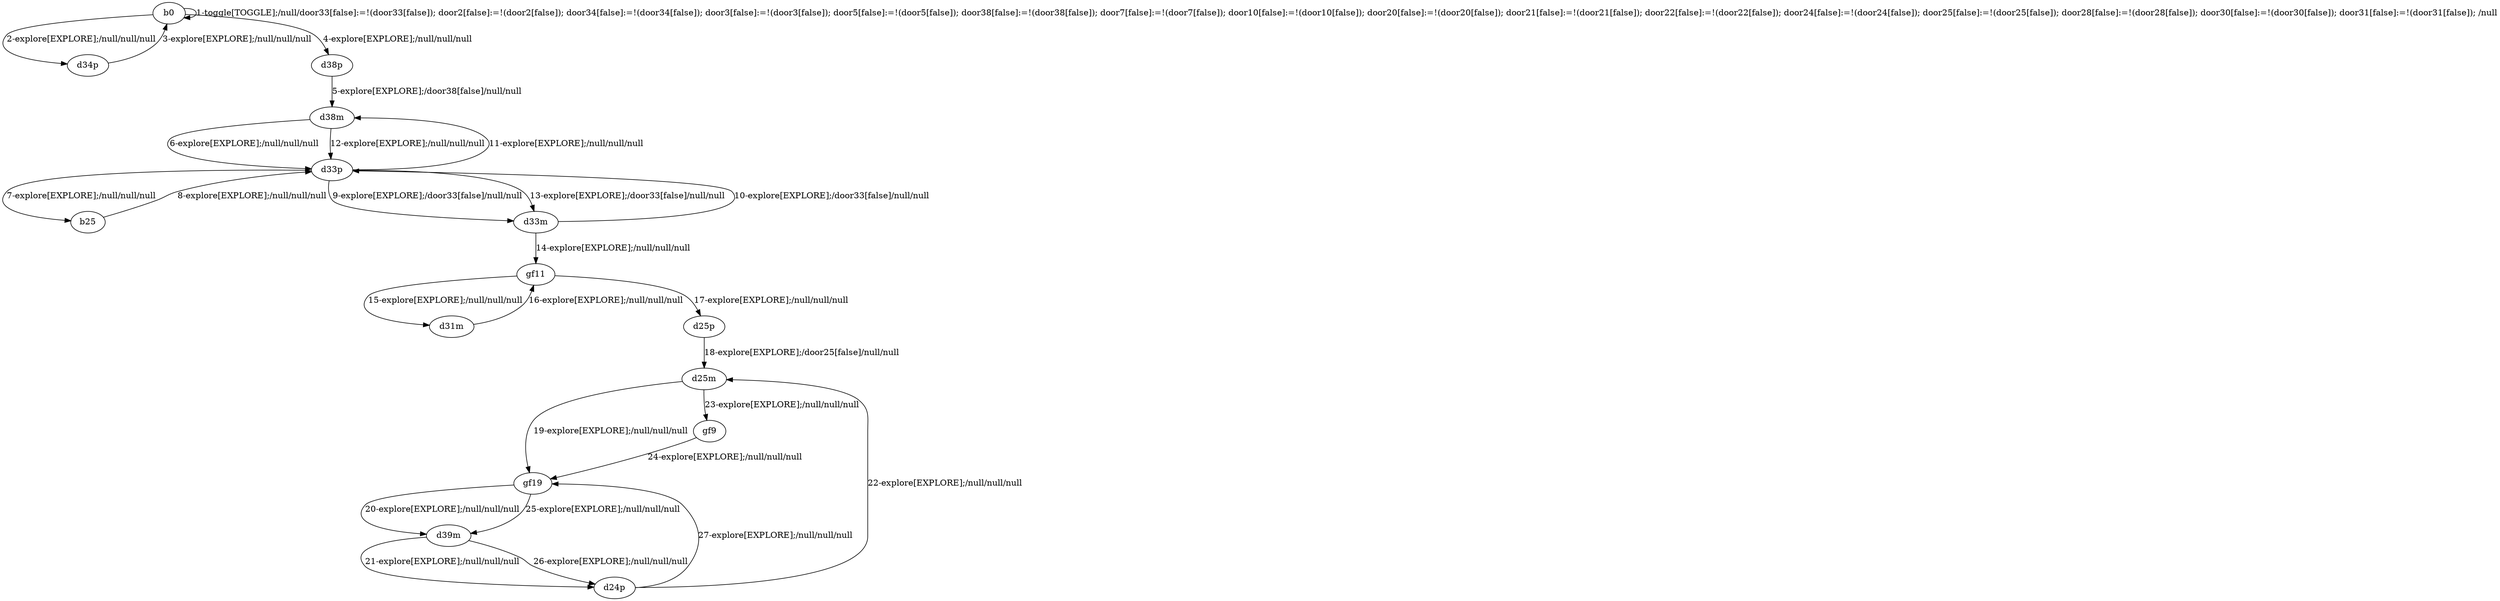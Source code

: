 # Total number of goals covered by this test: 1
# d24p --> gf19

digraph g {
"b0" -> "b0" [label = "1-toggle[TOGGLE];/null/door33[false]:=!(door33[false]); door2[false]:=!(door2[false]); door34[false]:=!(door34[false]); door3[false]:=!(door3[false]); door5[false]:=!(door5[false]); door38[false]:=!(door38[false]); door7[false]:=!(door7[false]); door10[false]:=!(door10[false]); door20[false]:=!(door20[false]); door21[false]:=!(door21[false]); door22[false]:=!(door22[false]); door24[false]:=!(door24[false]); door25[false]:=!(door25[false]); door28[false]:=!(door28[false]); door30[false]:=!(door30[false]); door31[false]:=!(door31[false]); /null"];
"b0" -> "d34p" [label = "2-explore[EXPLORE];/null/null/null"];
"d34p" -> "b0" [label = "3-explore[EXPLORE];/null/null/null"];
"b0" -> "d38p" [label = "4-explore[EXPLORE];/null/null/null"];
"d38p" -> "d38m" [label = "5-explore[EXPLORE];/door38[false]/null/null"];
"d38m" -> "d33p" [label = "6-explore[EXPLORE];/null/null/null"];
"d33p" -> "b25" [label = "7-explore[EXPLORE];/null/null/null"];
"b25" -> "d33p" [label = "8-explore[EXPLORE];/null/null/null"];
"d33p" -> "d33m" [label = "9-explore[EXPLORE];/door33[false]/null/null"];
"d33m" -> "d33p" [label = "10-explore[EXPLORE];/door33[false]/null/null"];
"d33p" -> "d38m" [label = "11-explore[EXPLORE];/null/null/null"];
"d38m" -> "d33p" [label = "12-explore[EXPLORE];/null/null/null"];
"d33p" -> "d33m" [label = "13-explore[EXPLORE];/door33[false]/null/null"];
"d33m" -> "gf11" [label = "14-explore[EXPLORE];/null/null/null"];
"gf11" -> "d31m" [label = "15-explore[EXPLORE];/null/null/null"];
"d31m" -> "gf11" [label = "16-explore[EXPLORE];/null/null/null"];
"gf11" -> "d25p" [label = "17-explore[EXPLORE];/null/null/null"];
"d25p" -> "d25m" [label = "18-explore[EXPLORE];/door25[false]/null/null"];
"d25m" -> "gf19" [label = "19-explore[EXPLORE];/null/null/null"];
"gf19" -> "d39m" [label = "20-explore[EXPLORE];/null/null/null"];
"d39m" -> "d24p" [label = "21-explore[EXPLORE];/null/null/null"];
"d24p" -> "d25m" [label = "22-explore[EXPLORE];/null/null/null"];
"d25m" -> "gf9" [label = "23-explore[EXPLORE];/null/null/null"];
"gf9" -> "gf19" [label = "24-explore[EXPLORE];/null/null/null"];
"gf19" -> "d39m" [label = "25-explore[EXPLORE];/null/null/null"];
"d39m" -> "d24p" [label = "26-explore[EXPLORE];/null/null/null"];
"d24p" -> "gf19" [label = "27-explore[EXPLORE];/null/null/null"];
}
